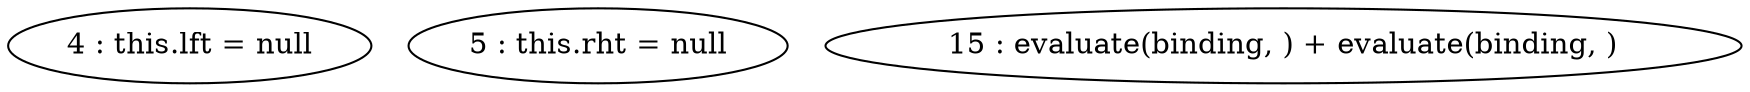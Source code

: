 digraph G {
"4 : this.lft = null"
"5 : this.rht = null"
"15 : evaluate(binding, ) + evaluate(binding, )"
}